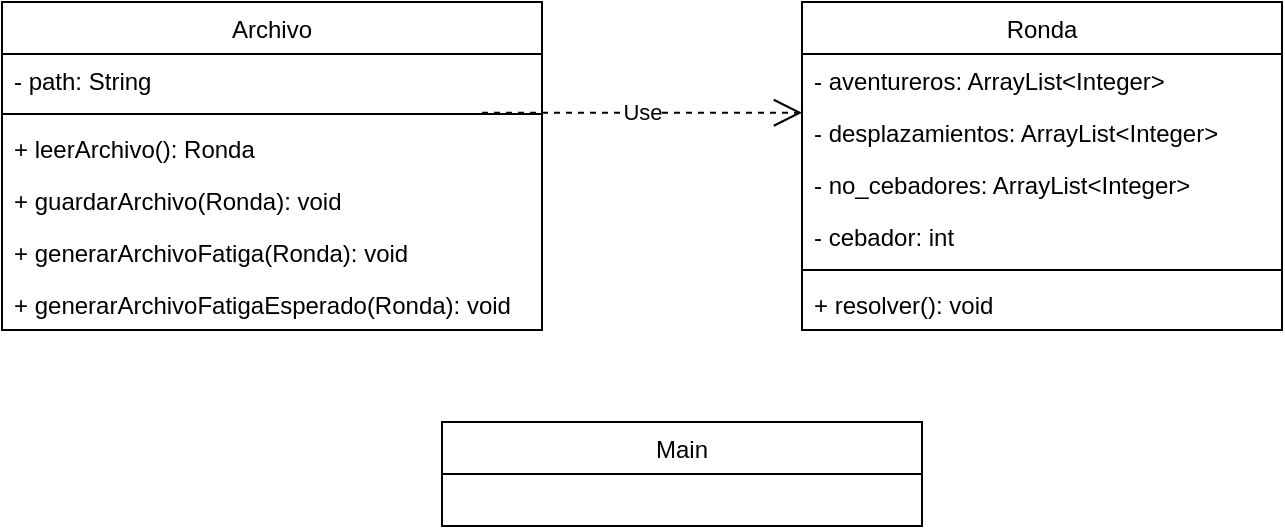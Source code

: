 <mxfile version="20.3.0" type="device"><diagram id="DwulwU7ChBdAHjRLqjXt" name="Page-1"><mxGraphModel dx="1422" dy="857" grid="1" gridSize="10" guides="1" tooltips="1" connect="1" arrows="1" fold="1" page="1" pageScale="1" pageWidth="4681" pageHeight="3300" math="0" shadow="0"><root><mxCell id="0"/><mxCell id="1" parent="0"/><mxCell id="E4777VztbJzHjD9NcZiT-1" value="Archivo" style="swimlane;fontStyle=0;childLayout=stackLayout;horizontal=1;startSize=26;fillColor=none;horizontalStack=0;resizeParent=1;resizeParentMax=0;resizeLast=0;collapsible=1;marginBottom=0;" parent="1" vertex="1"><mxGeometry x="140" y="110" width="270" height="164" as="geometry"/></mxCell><mxCell id="E4777VztbJzHjD9NcZiT-2" value="- path: String" style="text;strokeColor=none;fillColor=none;align=left;verticalAlign=top;spacingLeft=4;spacingRight=4;overflow=hidden;rotatable=0;points=[[0,0.5],[1,0.5]];portConstraint=eastwest;" parent="E4777VztbJzHjD9NcZiT-1" vertex="1"><mxGeometry y="26" width="270" height="26" as="geometry"/></mxCell><mxCell id="E4777VztbJzHjD9NcZiT-5" value="" style="line;strokeWidth=1;fillColor=none;align=left;verticalAlign=middle;spacingTop=-1;spacingLeft=3;spacingRight=3;rotatable=0;labelPosition=right;points=[];portConstraint=eastwest;strokeColor=inherit;" parent="E4777VztbJzHjD9NcZiT-1" vertex="1"><mxGeometry y="52" width="270" height="8" as="geometry"/></mxCell><mxCell id="E4777VztbJzHjD9NcZiT-4" value="+ leerArchivo(): Ronda" style="text;strokeColor=none;fillColor=none;align=left;verticalAlign=top;spacingLeft=4;spacingRight=4;overflow=hidden;rotatable=0;points=[[0,0.5],[1,0.5]];portConstraint=eastwest;" parent="E4777VztbJzHjD9NcZiT-1" vertex="1"><mxGeometry y="60" width="270" height="26" as="geometry"/></mxCell><mxCell id="E4777VztbJzHjD9NcZiT-6" value="+ guardarArchivo(Ronda): void" style="text;strokeColor=none;fillColor=none;align=left;verticalAlign=top;spacingLeft=4;spacingRight=4;overflow=hidden;rotatable=0;points=[[0,0.5],[1,0.5]];portConstraint=eastwest;" parent="E4777VztbJzHjD9NcZiT-1" vertex="1"><mxGeometry y="86" width="270" height="26" as="geometry"/></mxCell><mxCell id="XWcOCxF3jy4pvlcNCbCG-1" value="+ generarArchivoFatiga(Ronda): void" style="text;strokeColor=none;fillColor=none;align=left;verticalAlign=top;spacingLeft=4;spacingRight=4;overflow=hidden;rotatable=0;points=[[0,0.5],[1,0.5]];portConstraint=eastwest;" vertex="1" parent="E4777VztbJzHjD9NcZiT-1"><mxGeometry y="112" width="270" height="26" as="geometry"/></mxCell><mxCell id="XWcOCxF3jy4pvlcNCbCG-2" value="+ generarArchivoFatigaEsperado(Ronda): void" style="text;strokeColor=none;fillColor=none;align=left;verticalAlign=top;spacingLeft=4;spacingRight=4;overflow=hidden;rotatable=0;points=[[0,0.5],[1,0.5]];portConstraint=eastwest;" vertex="1" parent="E4777VztbJzHjD9NcZiT-1"><mxGeometry y="138" width="270" height="26" as="geometry"/></mxCell><mxCell id="E4777VztbJzHjD9NcZiT-7" value="Ronda" style="swimlane;fontStyle=0;childLayout=stackLayout;horizontal=1;startSize=26;fillColor=none;horizontalStack=0;resizeParent=1;resizeParentMax=0;resizeLast=0;collapsible=1;marginBottom=0;" parent="1" vertex="1"><mxGeometry x="540" y="110" width="240" height="164" as="geometry"/></mxCell><mxCell id="E4777VztbJzHjD9NcZiT-8" value="- aventureros: ArrayList&lt;Integer&gt;" style="text;strokeColor=none;fillColor=none;align=left;verticalAlign=top;spacingLeft=4;spacingRight=4;overflow=hidden;rotatable=0;points=[[0,0.5],[1,0.5]];portConstraint=eastwest;" parent="E4777VztbJzHjD9NcZiT-7" vertex="1"><mxGeometry y="26" width="240" height="26" as="geometry"/></mxCell><mxCell id="E4777VztbJzHjD9NcZiT-12" value="- desplazamientos: ArrayList&lt;Integer&gt;" style="text;strokeColor=none;fillColor=none;align=left;verticalAlign=top;spacingLeft=4;spacingRight=4;overflow=hidden;rotatable=0;points=[[0,0.5],[1,0.5]];portConstraint=eastwest;" parent="E4777VztbJzHjD9NcZiT-7" vertex="1"><mxGeometry y="52" width="240" height="26" as="geometry"/></mxCell><mxCell id="E4777VztbJzHjD9NcZiT-13" value="- no_cebadores: ArrayList&lt;Integer&gt;" style="text;strokeColor=none;fillColor=none;align=left;verticalAlign=top;spacingLeft=4;spacingRight=4;overflow=hidden;rotatable=0;points=[[0,0.5],[1,0.5]];portConstraint=eastwest;" parent="E4777VztbJzHjD9NcZiT-7" vertex="1"><mxGeometry y="78" width="240" height="26" as="geometry"/></mxCell><mxCell id="E4777VztbJzHjD9NcZiT-14" value="- cebador: int" style="text;strokeColor=none;fillColor=none;align=left;verticalAlign=top;spacingLeft=4;spacingRight=4;overflow=hidden;rotatable=0;points=[[0,0.5],[1,0.5]];portConstraint=eastwest;" parent="E4777VztbJzHjD9NcZiT-7" vertex="1"><mxGeometry y="104" width="240" height="26" as="geometry"/></mxCell><mxCell id="E4777VztbJzHjD9NcZiT-9" value="" style="line;strokeWidth=1;fillColor=none;align=left;verticalAlign=middle;spacingTop=-1;spacingLeft=3;spacingRight=3;rotatable=0;labelPosition=right;points=[];portConstraint=eastwest;strokeColor=inherit;" parent="E4777VztbJzHjD9NcZiT-7" vertex="1"><mxGeometry y="130" width="240" height="8" as="geometry"/></mxCell><mxCell id="E4777VztbJzHjD9NcZiT-10" value="+ resolver(): void" style="text;strokeColor=none;fillColor=none;align=left;verticalAlign=top;spacingLeft=4;spacingRight=4;overflow=hidden;rotatable=0;points=[[0,0.5],[1,0.5]];portConstraint=eastwest;" parent="E4777VztbJzHjD9NcZiT-7" vertex="1"><mxGeometry y="138" width="240" height="26" as="geometry"/></mxCell><mxCell id="E4777VztbJzHjD9NcZiT-15" value="Main" style="swimlane;fontStyle=0;childLayout=stackLayout;horizontal=1;startSize=26;fillColor=none;horizontalStack=0;resizeParent=1;resizeParentMax=0;resizeLast=0;collapsible=1;marginBottom=0;" parent="1" vertex="1"><mxGeometry x="360" y="320" width="240" height="52" as="geometry"/></mxCell><mxCell id="E4777VztbJzHjD9NcZiT-34" value="Use" style="endArrow=open;endSize=12;dashed=1;html=1;rounded=0;" parent="1" edge="1"><mxGeometry width="160" relative="1" as="geometry"><mxPoint x="380" y="165.38" as="sourcePoint"/><mxPoint x="540" y="165.38" as="targetPoint"/></mxGeometry></mxCell></root></mxGraphModel></diagram></mxfile>